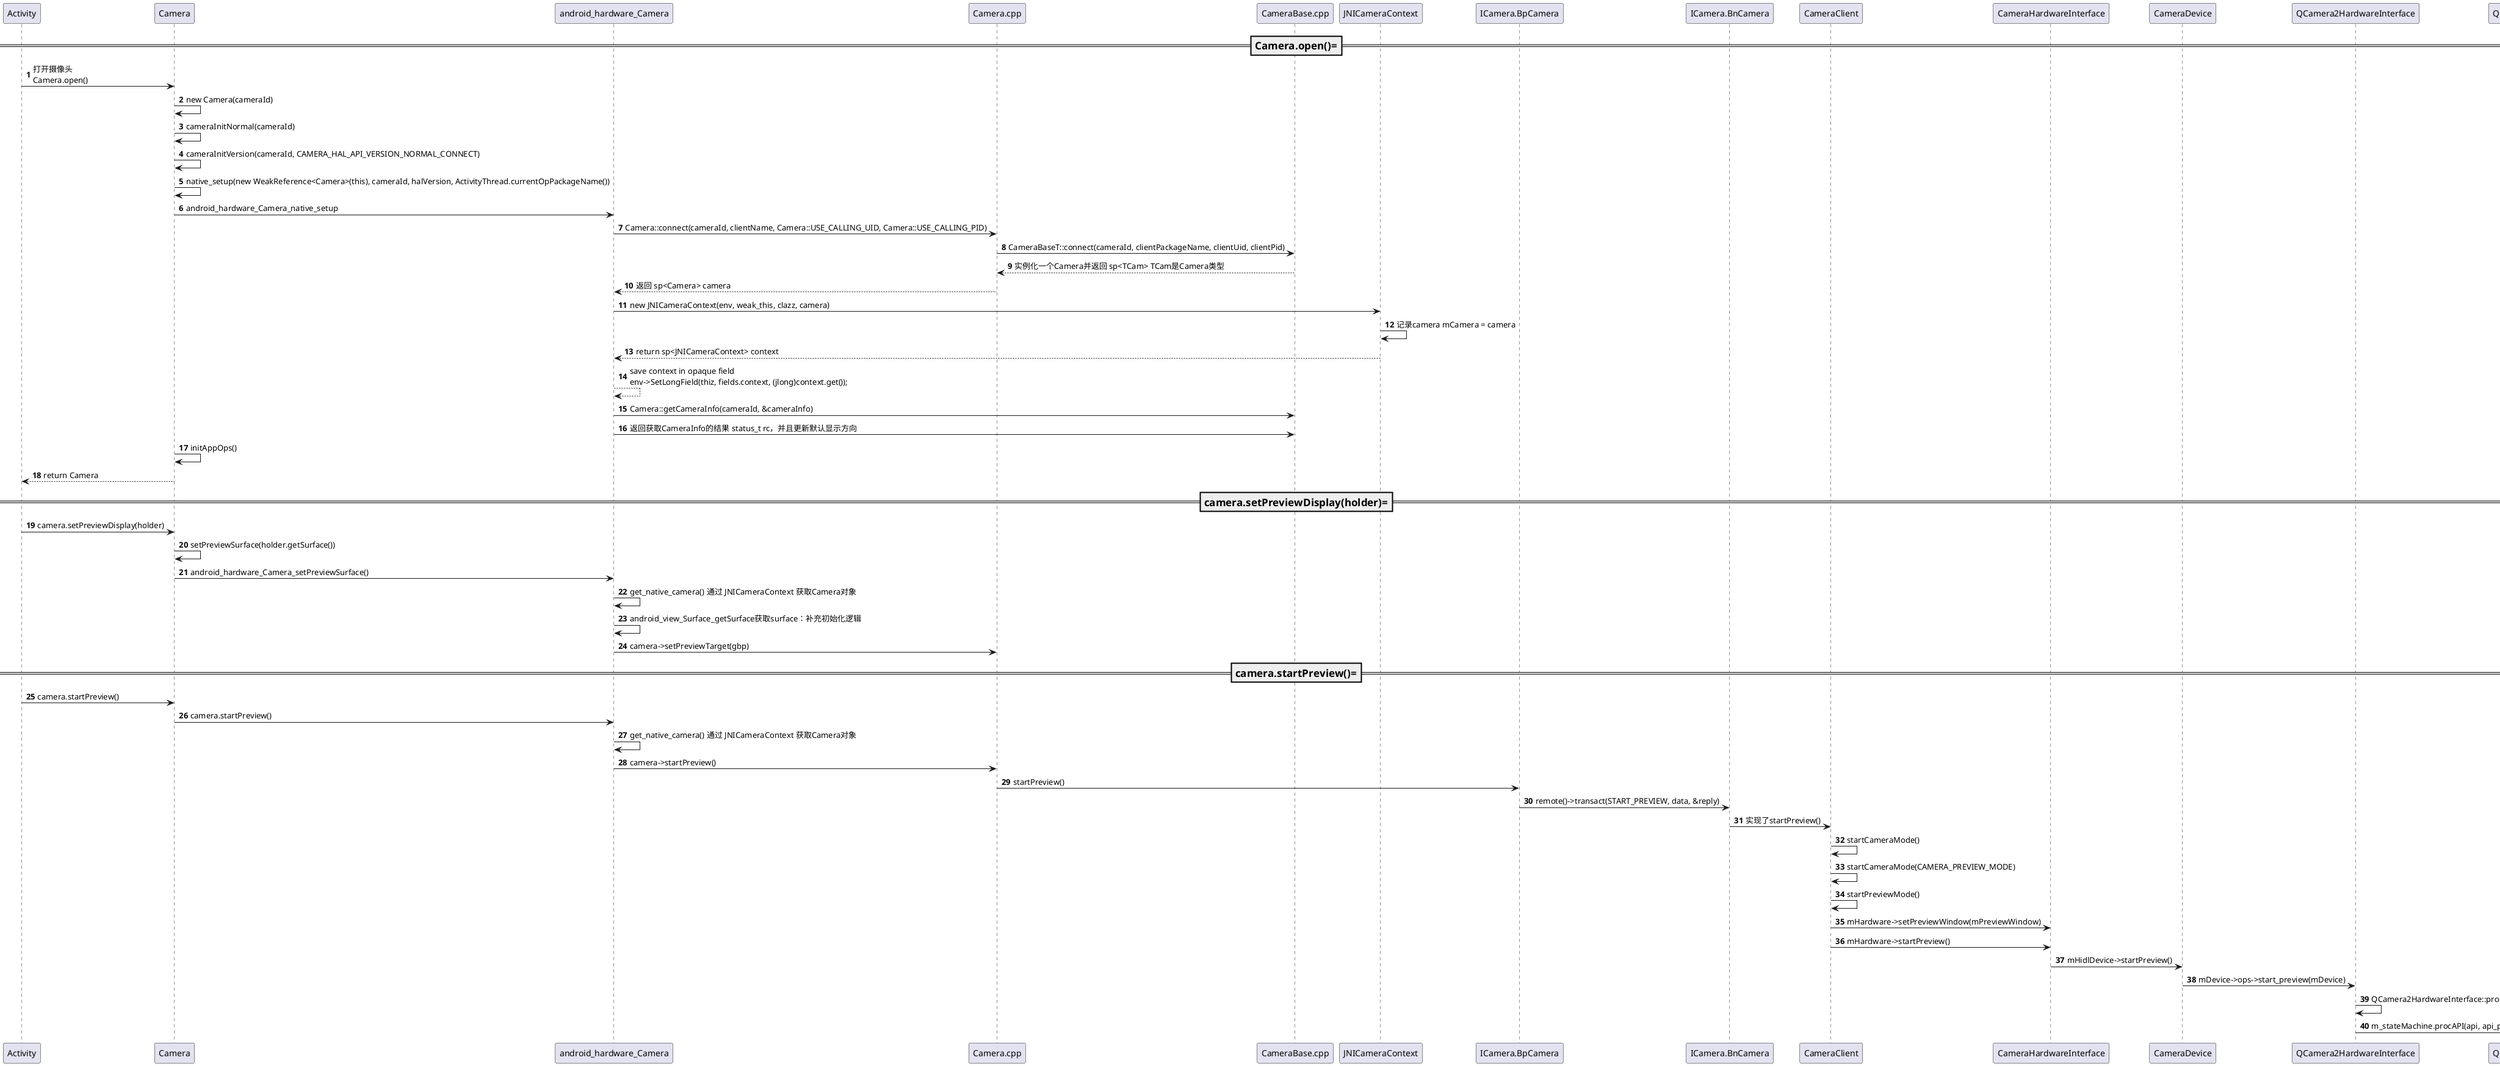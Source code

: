 @startuml
'https://plantuml.com/sequence-diagram

autonumber

===Camera.open()===
Activity -> Camera: 打开摄像头\nCamera.open()
Camera -> Camera: new Camera(cameraId)

' cameraInitNormal
Camera -> Camera: cameraInitNormal(cameraId)
Camera -> Camera: cameraInitVersion(cameraId, CAMERA_HAL_API_VERSION_NORMAL_CONNECT)
Camera -> Camera: native_setup(new WeakReference<Camera>(this), cameraId, halVersion, ActivityThread.currentOpPackageName())

' native_setup
Camera -> android_hardware_Camera: android_hardware_Camera_native_setup
android_hardware_Camera -> Camera.cpp: Camera::connect(cameraId, clientName, Camera::USE_CALLING_UID, Camera::USE_CALLING_PID)
Camera.cpp -> CameraBase.cpp: CameraBaseT::connect(cameraId, clientPackageName, clientUid, clientPid)
CameraBase.cpp --> Camera.cpp: 实例化一个Camera并返回 sp<TCam> TCam是Camera类型
Camera.cpp --> android_hardware_Camera: 返回 sp<Camera> camera

' return object
android_hardware_Camera -> JNICameraContext: new JNICameraContext(env, weak_this, clazz, camera)
JNICameraContext -> JNICameraContext: 记录camera mCamera = camera
JNICameraContext --> android_hardware_Camera: return sp<JNICameraContext> context
android_hardware_Camera --> android_hardware_Camera: save context in opaque field\nenv->SetLongField(thiz, fields.context, (jlong)context.get());

android_hardware_Camera -> CameraBase.cpp: Camera::getCameraInfo(cameraId, &cameraInfo)
android_hardware_Camera -> CameraBase.cpp: 返回获取CameraInfo的结果 status_t rc，并且更新默认显示方向

' initAppOps
Camera -> Camera: initAppOps()

' return Camera
Camera --> Activity: return Camera

===camera.setPreviewDisplay(holder)===
Activity -> Camera: camera.setPreviewDisplay(holder)
Camera -> Camera: setPreviewSurface(holder.getSurface())
Camera -> android_hardware_Camera: android_hardware_Camera_setPreviewSurface()
android_hardware_Camera -> android_hardware_Camera: get_native_camera() 通过 JNICameraContext 获取Camera对象
android_hardware_Camera -> android_hardware_Camera: android_view_Surface_getSurface获取surface：补充初始化逻辑
android_hardware_Camera -> Camera.cpp: camera->setPreviewTarget(gbp)

===camera.startPreview()===
Activity -> Camera: camera.startPreview()
Camera -> android_hardware_Camera: camera.startPreview()
android_hardware_Camera -> android_hardware_Camera: get_native_camera() 通过 JNICameraContext 获取Camera对象
android_hardware_Camera -> Camera.cpp: camera->startPreview()
Camera.cpp -> ICamera.BpCamera: startPreview()
ICamera.BpCamera -> ICamera.BnCamera: remote()->transact(START_PREVIEW, data, &reply)
ICamera.BnCamera -> CameraClient: 实现了startPreview()
CameraClient -> CameraClient: startCameraMode()
CameraClient -> CameraClient: startCameraMode(CAMERA_PREVIEW_MODE)
CameraClient -> CameraClient: startPreviewMode()
CameraClient -> CameraHardwareInterface: mHardware->setPreviewWindow(mPreviewWindow)
CameraClient -> CameraHardwareInterface: mHardware->startPreview()
CameraHardwareInterface -> CameraDevice: mHidlDevice->startPreview()
CameraDevice -> QCamera2HardwareInterface: mDevice->ops->start_preview(mDevice)
QCamera2HardwareInterface -> QCamera2HardwareInterface: QCamera2HardwareInterface::processAPI()
QCamera2HardwareInterface -> QCameraStateMachine: m_stateMachine.procAPI(api, api_payload)


@enduml